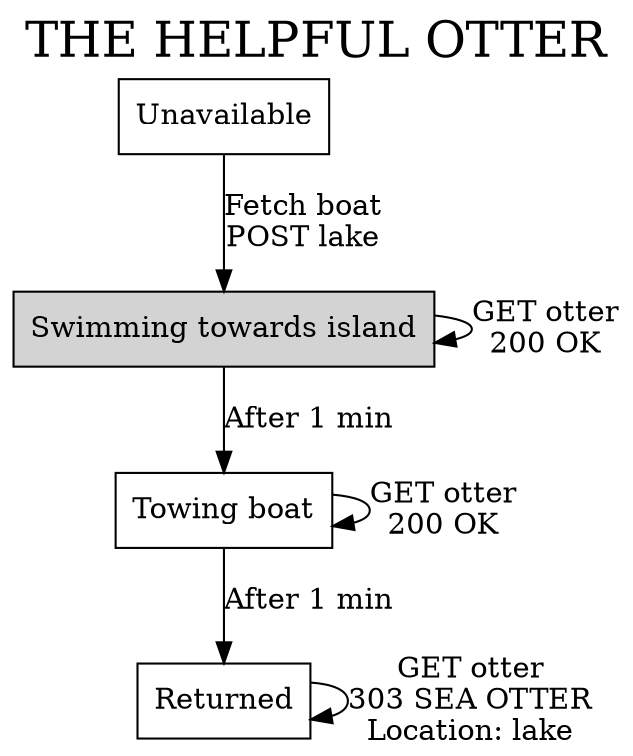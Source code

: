 digraph {
  label="THE HELPFUL OTTER";
  labelloc=t;
  fontsize=24;
  node [shape=box];
  initial [label="Unavailable"];
  fetching [label="Swimming towards island",bgcolor="black",style="filled"];
  returning [label="Towing boat"];
  back [label="Returned"];
  initial -> fetching [label="Fetch boat\nPOST lake"];
  fetching -> fetching [label="GET otter\n200 OK"];
  fetching -> returning [label="After 1 min"];
  returning -> returning [label="GET otter\n200 OK"];
  returning -> back [label="After 1 min"];
  back -> back [label="GET otter\n303 SEA OTTER\nLocation: lake"];
}